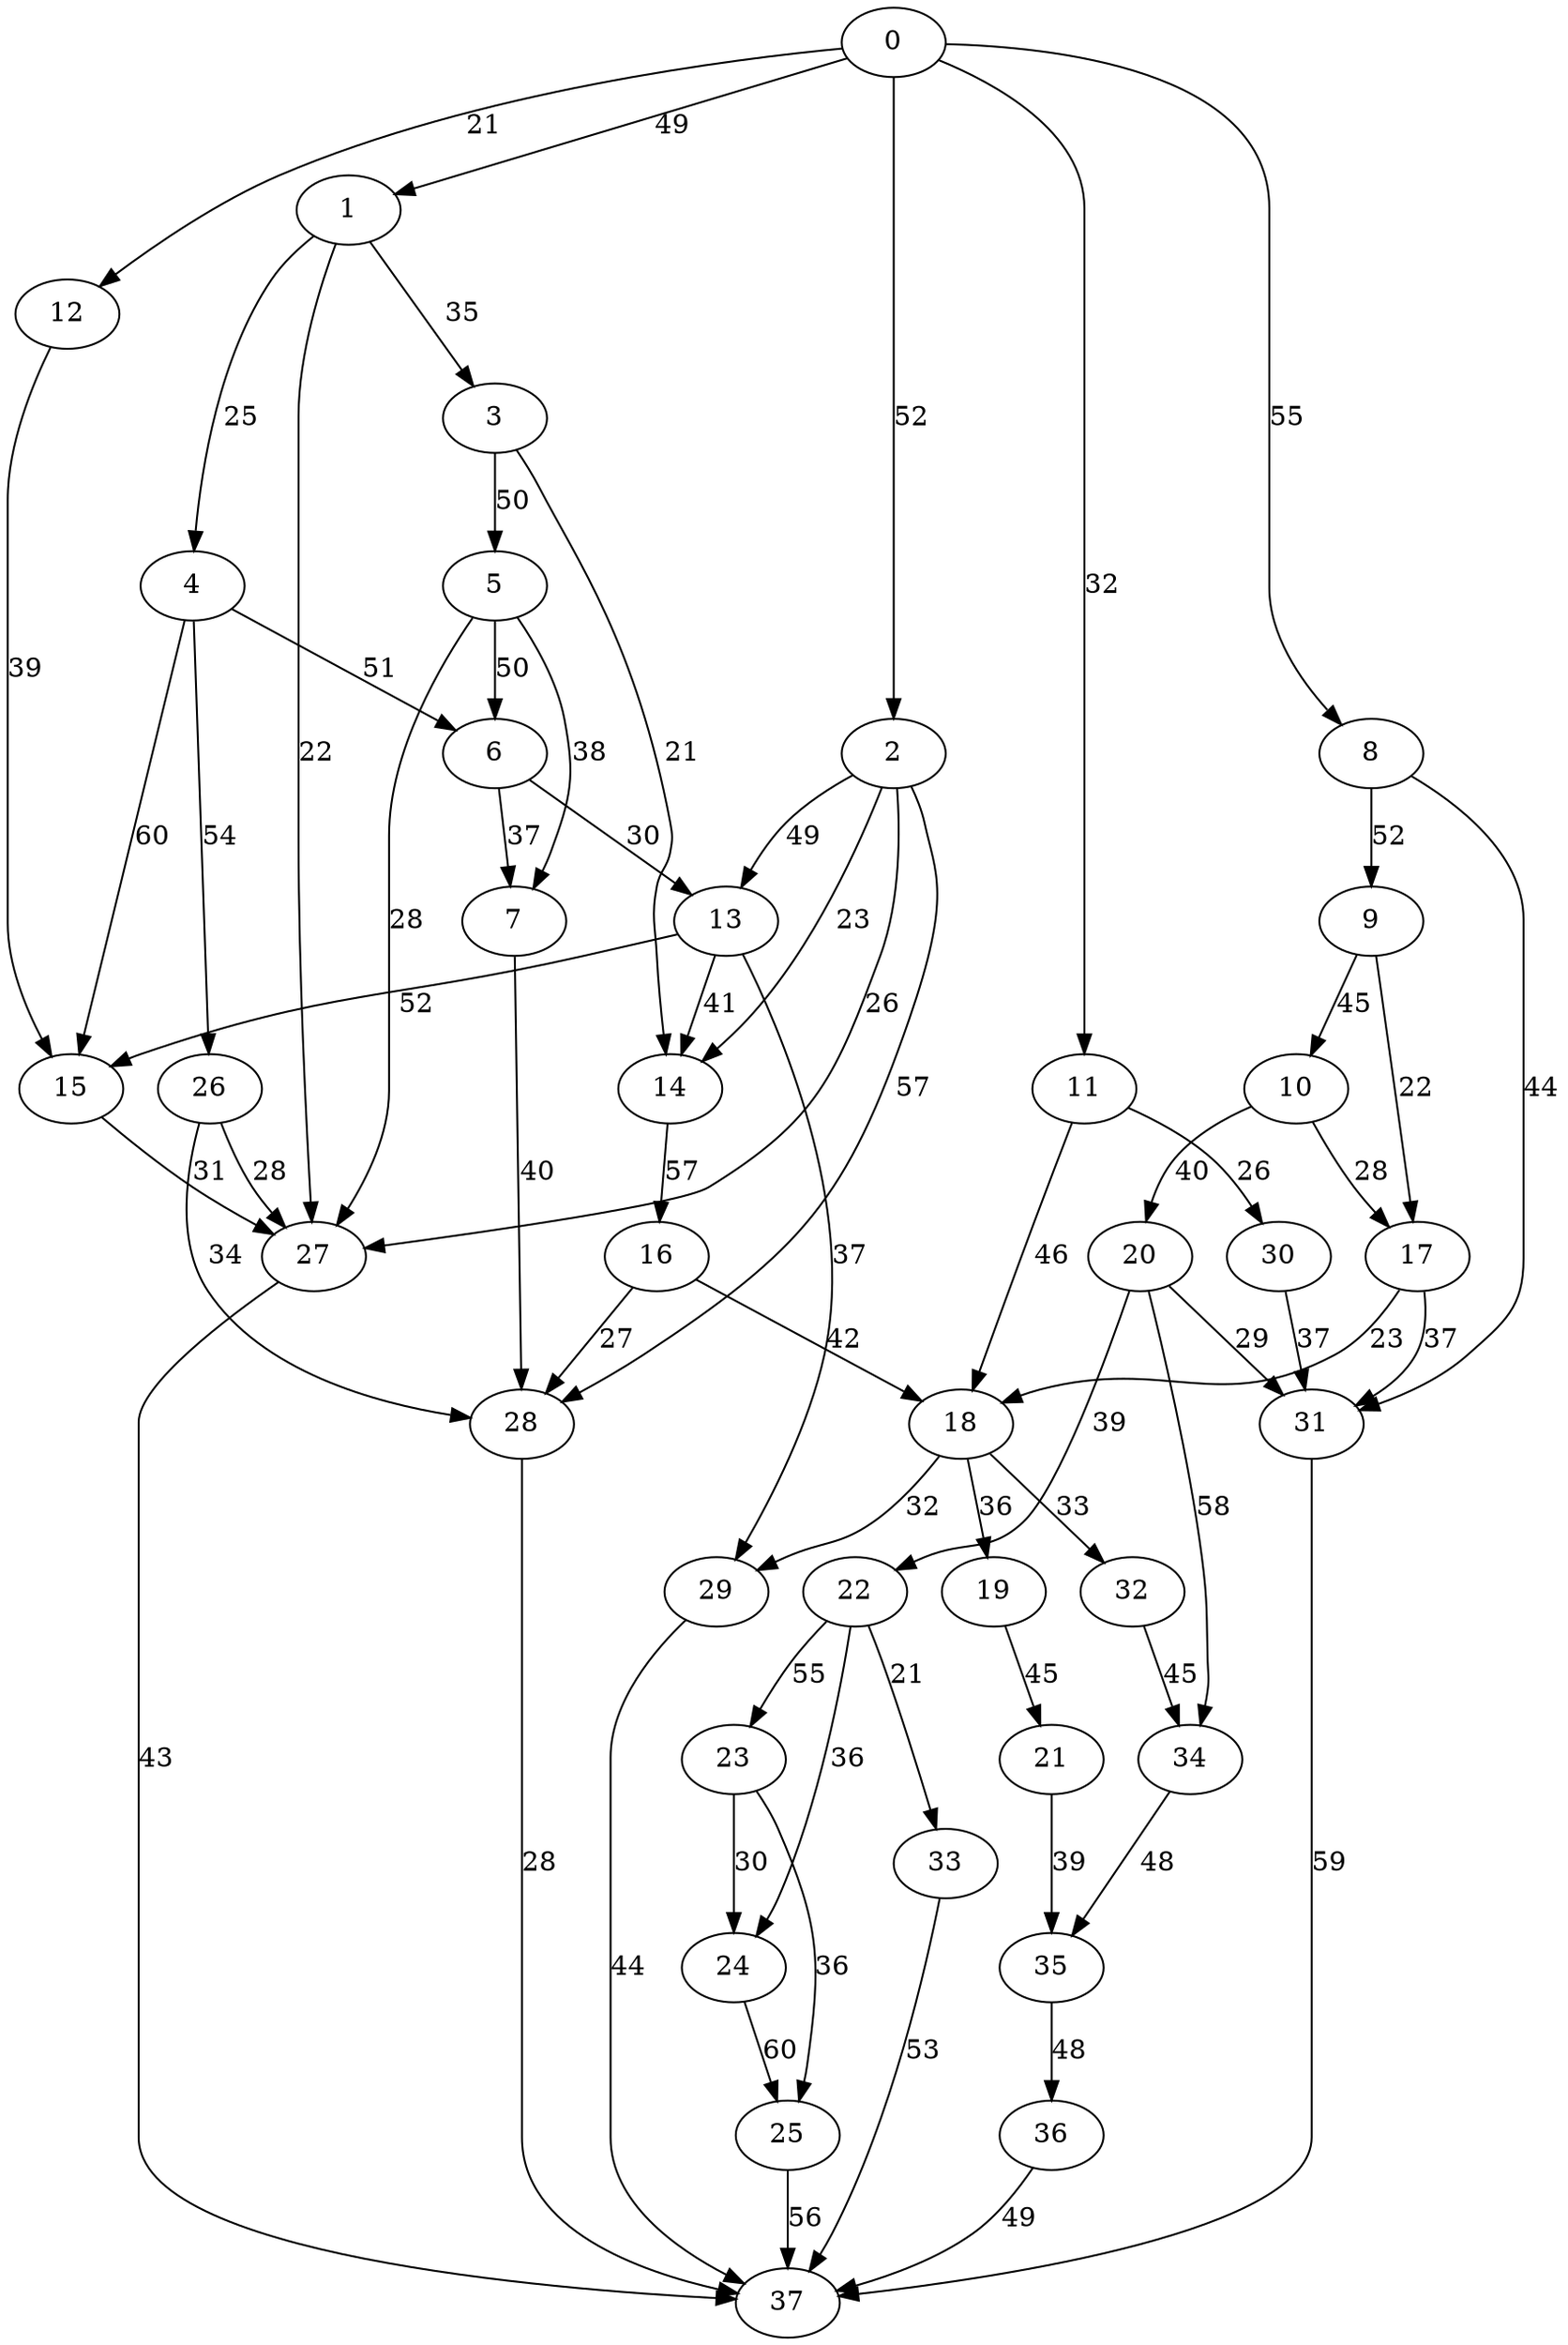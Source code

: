 digraph t40p3r7_19 {
0 -> 1 [ label = 49 ];
0 -> 2 [ label = 52 ];
0 -> 8 [ label = 55 ];
0 -> 11 [ label = 32 ];
0 -> 12 [ label = 21 ];
1 -> 3 [ label = 35 ];
1 -> 4 [ label = 25 ];
1 -> 27 [ label = 22 ];
2 -> 13 [ label = 49 ];
2 -> 14 [ label = 23 ];
2 -> 27 [ label = 26 ];
2 -> 28 [ label = 57 ];
3 -> 5 [ label = 50 ];
3 -> 14 [ label = 21 ];
4 -> 6 [ label = 51 ];
4 -> 15 [ label = 60 ];
4 -> 26 [ label = 54 ];
5 -> 6 [ label = 50 ];
5 -> 7 [ label = 38 ];
5 -> 27 [ label = 28 ];
6 -> 7 [ label = 37 ];
6 -> 13 [ label = 30 ];
7 -> 28 [ label = 40 ];
8 -> 9 [ label = 52 ];
8 -> 31 [ label = 44 ];
9 -> 10 [ label = 45 ];
9 -> 17 [ label = 22 ];
10 -> 17 [ label = 28 ];
10 -> 20 [ label = 40 ];
11 -> 18 [ label = 46 ];
11 -> 30 [ label = 26 ];
12 -> 15 [ label = 39 ];
13 -> 14 [ label = 41 ];
13 -> 15 [ label = 52 ];
13 -> 29 [ label = 37 ];
14 -> 16 [ label = 57 ];
15 -> 27 [ label = 31 ];
16 -> 18 [ label = 42 ];
16 -> 28 [ label = 27 ];
17 -> 18 [ label = 23 ];
17 -> 31 [ label = 37 ];
18 -> 19 [ label = 36 ];
18 -> 29 [ label = 32 ];
18 -> 32 [ label = 33 ];
19 -> 21 [ label = 45 ];
20 -> 22 [ label = 39 ];
20 -> 31 [ label = 29 ];
20 -> 34 [ label = 58 ];
21 -> 35 [ label = 39 ];
22 -> 23 [ label = 55 ];
22 -> 24 [ label = 36 ];
22 -> 33 [ label = 21 ];
23 -> 24 [ label = 30 ];
23 -> 25 [ label = 36 ];
24 -> 25 [ label = 60 ];
25 -> 37 [ label = 56 ];
26 -> 27 [ label = 28 ];
26 -> 28 [ label = 34 ];
27 -> 37 [ label = 43 ];
28 -> 37 [ label = 28 ];
29 -> 37 [ label = 44 ];
30 -> 31 [ label = 37 ];
31 -> 37 [ label = 59 ];
32 -> 34 [ label = 45 ];
33 -> 37 [ label = 53 ];
34 -> 35 [ label = 48 ];
35 -> 36 [ label = 48 ];
36 -> 37 [ label = 49 ];
 }

